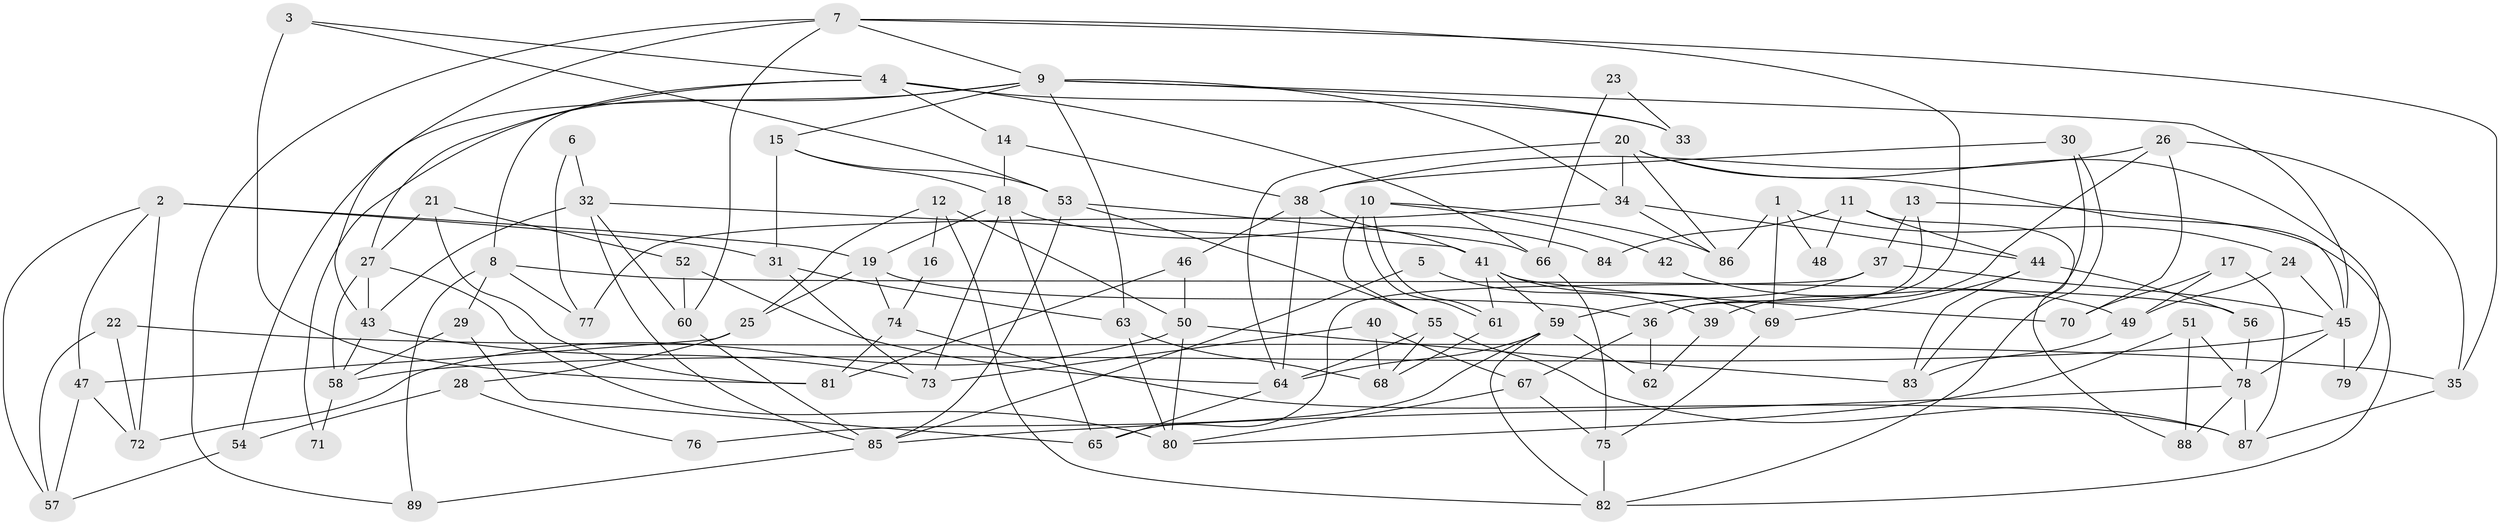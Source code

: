 // Generated by graph-tools (version 1.1) at 2025/50/03/09/25 03:50:13]
// undirected, 89 vertices, 178 edges
graph export_dot {
graph [start="1"]
  node [color=gray90,style=filled];
  1;
  2;
  3;
  4;
  5;
  6;
  7;
  8;
  9;
  10;
  11;
  12;
  13;
  14;
  15;
  16;
  17;
  18;
  19;
  20;
  21;
  22;
  23;
  24;
  25;
  26;
  27;
  28;
  29;
  30;
  31;
  32;
  33;
  34;
  35;
  36;
  37;
  38;
  39;
  40;
  41;
  42;
  43;
  44;
  45;
  46;
  47;
  48;
  49;
  50;
  51;
  52;
  53;
  54;
  55;
  56;
  57;
  58;
  59;
  60;
  61;
  62;
  63;
  64;
  65;
  66;
  67;
  68;
  69;
  70;
  71;
  72;
  73;
  74;
  75;
  76;
  77;
  78;
  79;
  80;
  81;
  82;
  83;
  84;
  85;
  86;
  87;
  88;
  89;
  1 -- 69;
  1 -- 86;
  1 -- 24;
  1 -- 48;
  2 -- 19;
  2 -- 31;
  2 -- 47;
  2 -- 57;
  2 -- 72;
  3 -- 4;
  3 -- 81;
  3 -- 53;
  4 -- 8;
  4 -- 27;
  4 -- 14;
  4 -- 33;
  4 -- 66;
  5 -- 85;
  5 -- 39;
  6 -- 32;
  6 -- 77;
  7 -- 60;
  7 -- 9;
  7 -- 35;
  7 -- 36;
  7 -- 43;
  7 -- 89;
  8 -- 89;
  8 -- 29;
  8 -- 56;
  8 -- 77;
  9 -- 34;
  9 -- 45;
  9 -- 15;
  9 -- 33;
  9 -- 54;
  9 -- 63;
  9 -- 71;
  10 -- 55;
  10 -- 61;
  10 -- 61;
  10 -- 42;
  10 -- 86;
  11 -- 44;
  11 -- 88;
  11 -- 48;
  11 -- 84;
  12 -- 82;
  12 -- 25;
  12 -- 16;
  12 -- 50;
  13 -- 36;
  13 -- 37;
  13 -- 82;
  14 -- 18;
  14 -- 38;
  15 -- 53;
  15 -- 18;
  15 -- 31;
  16 -- 74;
  17 -- 70;
  17 -- 87;
  17 -- 49;
  18 -- 65;
  18 -- 19;
  18 -- 73;
  18 -- 84;
  19 -- 36;
  19 -- 25;
  19 -- 74;
  20 -- 86;
  20 -- 45;
  20 -- 34;
  20 -- 64;
  20 -- 79;
  21 -- 52;
  21 -- 27;
  21 -- 81;
  22 -- 72;
  22 -- 35;
  22 -- 57;
  23 -- 66;
  23 -- 33;
  24 -- 49;
  24 -- 45;
  25 -- 47;
  25 -- 28;
  26 -- 35;
  26 -- 38;
  26 -- 39;
  26 -- 70;
  27 -- 43;
  27 -- 58;
  27 -- 80;
  28 -- 54;
  28 -- 76;
  29 -- 58;
  29 -- 65;
  30 -- 82;
  30 -- 38;
  30 -- 83;
  31 -- 63;
  31 -- 73;
  32 -- 85;
  32 -- 43;
  32 -- 41;
  32 -- 60;
  34 -- 44;
  34 -- 77;
  34 -- 86;
  35 -- 87;
  36 -- 67;
  36 -- 62;
  37 -- 59;
  37 -- 45;
  37 -- 65;
  38 -- 41;
  38 -- 46;
  38 -- 64;
  39 -- 62;
  40 -- 67;
  40 -- 73;
  40 -- 68;
  41 -- 61;
  41 -- 59;
  41 -- 69;
  41 -- 70;
  42 -- 49;
  43 -- 73;
  43 -- 58;
  44 -- 69;
  44 -- 83;
  44 -- 56;
  45 -- 78;
  45 -- 58;
  45 -- 79;
  46 -- 50;
  46 -- 81;
  47 -- 57;
  47 -- 72;
  49 -- 83;
  50 -- 72;
  50 -- 80;
  50 -- 83;
  51 -- 80;
  51 -- 78;
  51 -- 88;
  52 -- 64;
  52 -- 60;
  53 -- 55;
  53 -- 66;
  53 -- 85;
  54 -- 57;
  55 -- 68;
  55 -- 64;
  55 -- 87;
  56 -- 78;
  58 -- 71;
  59 -- 64;
  59 -- 62;
  59 -- 76;
  59 -- 82;
  60 -- 85;
  61 -- 68;
  63 -- 80;
  63 -- 68;
  64 -- 65;
  66 -- 75;
  67 -- 80;
  67 -- 75;
  69 -- 75;
  74 -- 81;
  74 -- 87;
  75 -- 82;
  78 -- 87;
  78 -- 85;
  78 -- 88;
  85 -- 89;
}

